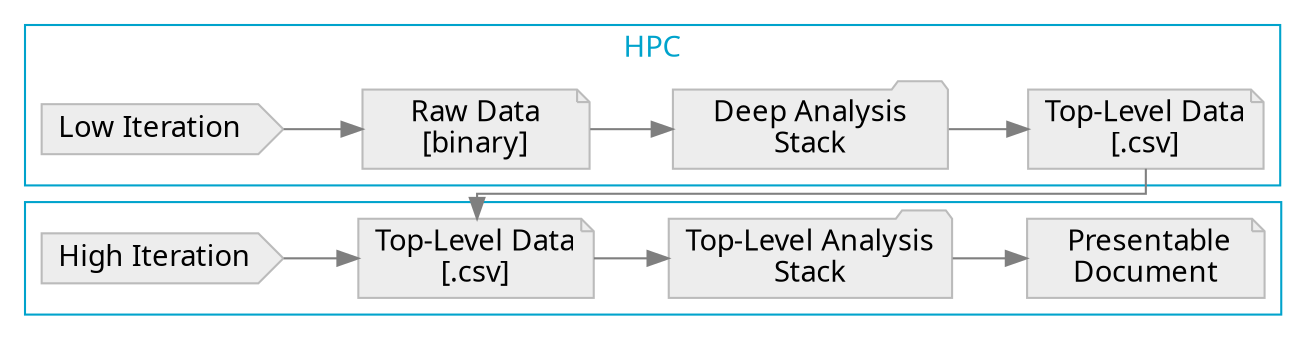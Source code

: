 digraph graphname {
    size="14,8";
    rankdir="LR";
    splines=ortho;
    graph [fontname = "sans"];
    node [fontname = "sans", style=filled];
    edge [fontname = "sans", color=gray50];
    a[label="Low Iteration   ", shape=cds, color="#BBBBBB", fillcolor=grey93];
    b[label="    Raw Data    \n[binary]", shape=note, color="#BBBBBB", fillcolor=grey93];
    c[label="   Deep Analysis   \nStack", shape=folder, color="#BBBBBB", fillcolor=grey93];
    d[label="Top-Level Data\n[.csv]", shape=note, color="#BBBBBB", fillcolor=grey93];
    e[label="High Iteration  ", shape=cds, color="#BBBBBB", fillcolor=grey93];
    f[label="Top-Level Data\n[.csv]", shape=note, color="#BBBBBB", fillcolor=grey93];
    g[label="Top-Level Analysis\nStack", shape=folder, color="#BBBBBB", fillcolor=grey93];
    h[label="   Presentable  \nDocument", shape=note, color="#BBBBBB", fillcolor=grey93];
    subgraph cluster0 {
        a -> b;
        b -> c;
        c -> d;
        label = "HPC";
        fontcolor = "#00a3cc";
        color = "#00a3cc";
    }
    d:s -> f:n [constraint=false];
    subgraph cluster1 {
        e -> f;
        f -> g;
        g -> h;
        fontcolor = "#00a3cc";
        color = "#00a3cc";
    }
}
